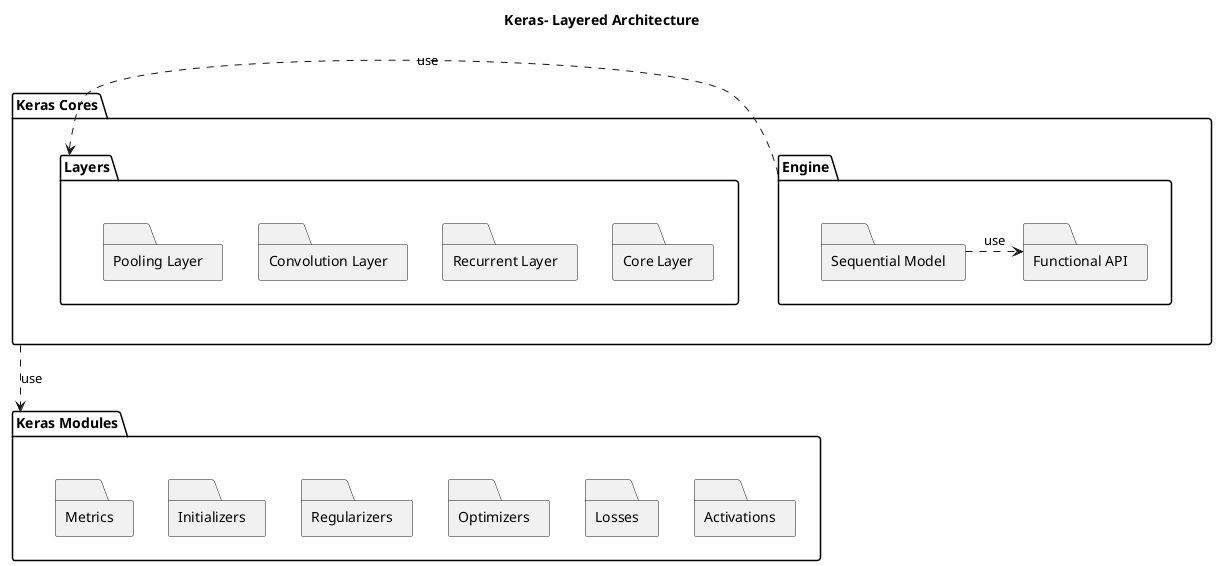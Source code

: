 @startuml
title Keras- Layered Architecture
package "Keras Cores"{
package Engine{
    package "Sequential Model" <<Folder>>{

    }
    package "Functional API" <<Folder>>{
        
    }
}
package Layers{
    package "Core Layer" <<Folder>>{

    }
    package "Recurrent Layer" <<Folder>>{

    }
    package "Convolution Layer" <<Folder>>{

    } 
    package "Pooling Layer" <<Folder>>{

    } 
}
}
package "Keras Modules" {
    package Activations <<Folder>>{

    }
    package Losses <<Folder>>{

    }
    package Optimizers <<Folder>>{

    }
    package Regularizers <<Folder>>{

    }
    package Initializers <<Folder>>{

    }
    package Metrics <<Folder>>{

    }
}
Layers <.right. Engine: use
"Keras Cores" .down.> "Keras Modules": use
"Sequential Model" .right.> "Functional API" :use

@enduml